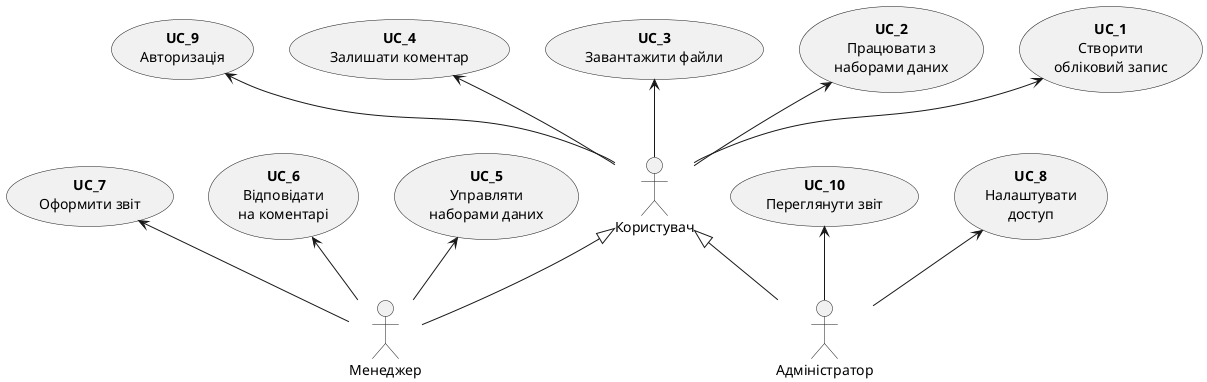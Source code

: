 @startuml
actor "Користувач" as User
    actor "Менеджер" as Manager
    actor "Адміністратор" as Admin


    usecase "<b>UC_1</b>\nCтворити\nобліковий запис" as UC_1
    usecase "<b>UC_2</b>\nПрацювати з\nнаборами даних" as UC_2
    usecase "<b>UC_3</b>\nЗавантажити файли" as UC_3
    usecase "<b>UC_4</b>\nЗалишати коментар" as UC_4
    usecase "<b>UC_5</b>\nУправляти\nнаборами даних" as UC_5
    usecase "<b>UC_6</b>\nВідповідати\nна коментарі" as UC_6
    usecase "<b>UC_7</b>\nОформити звіт" as UC_7
    usecase "<b>UC_8</b>\nНалаштувати\nдоступ" as UC_8
    usecase "<b>UC_9</b>\nАвторизація" as UC_9
    usecase "<b>UC_10</b>\nПереглянути звіт" as UC_10

    User -u-> UC_1
    User -u-> UC_2
    User -u-> UC_3
    User -u-> UC_4
    User -u-> UC_9

    Manager -u-> UC_5
    Manager -u-> UC_6
    Manager -u-> UC_7

    Admin -u-> UC_8
    Admin -u-> UC_10

    Manager -u-|> User
    Admin -u-|> User
@enduml
